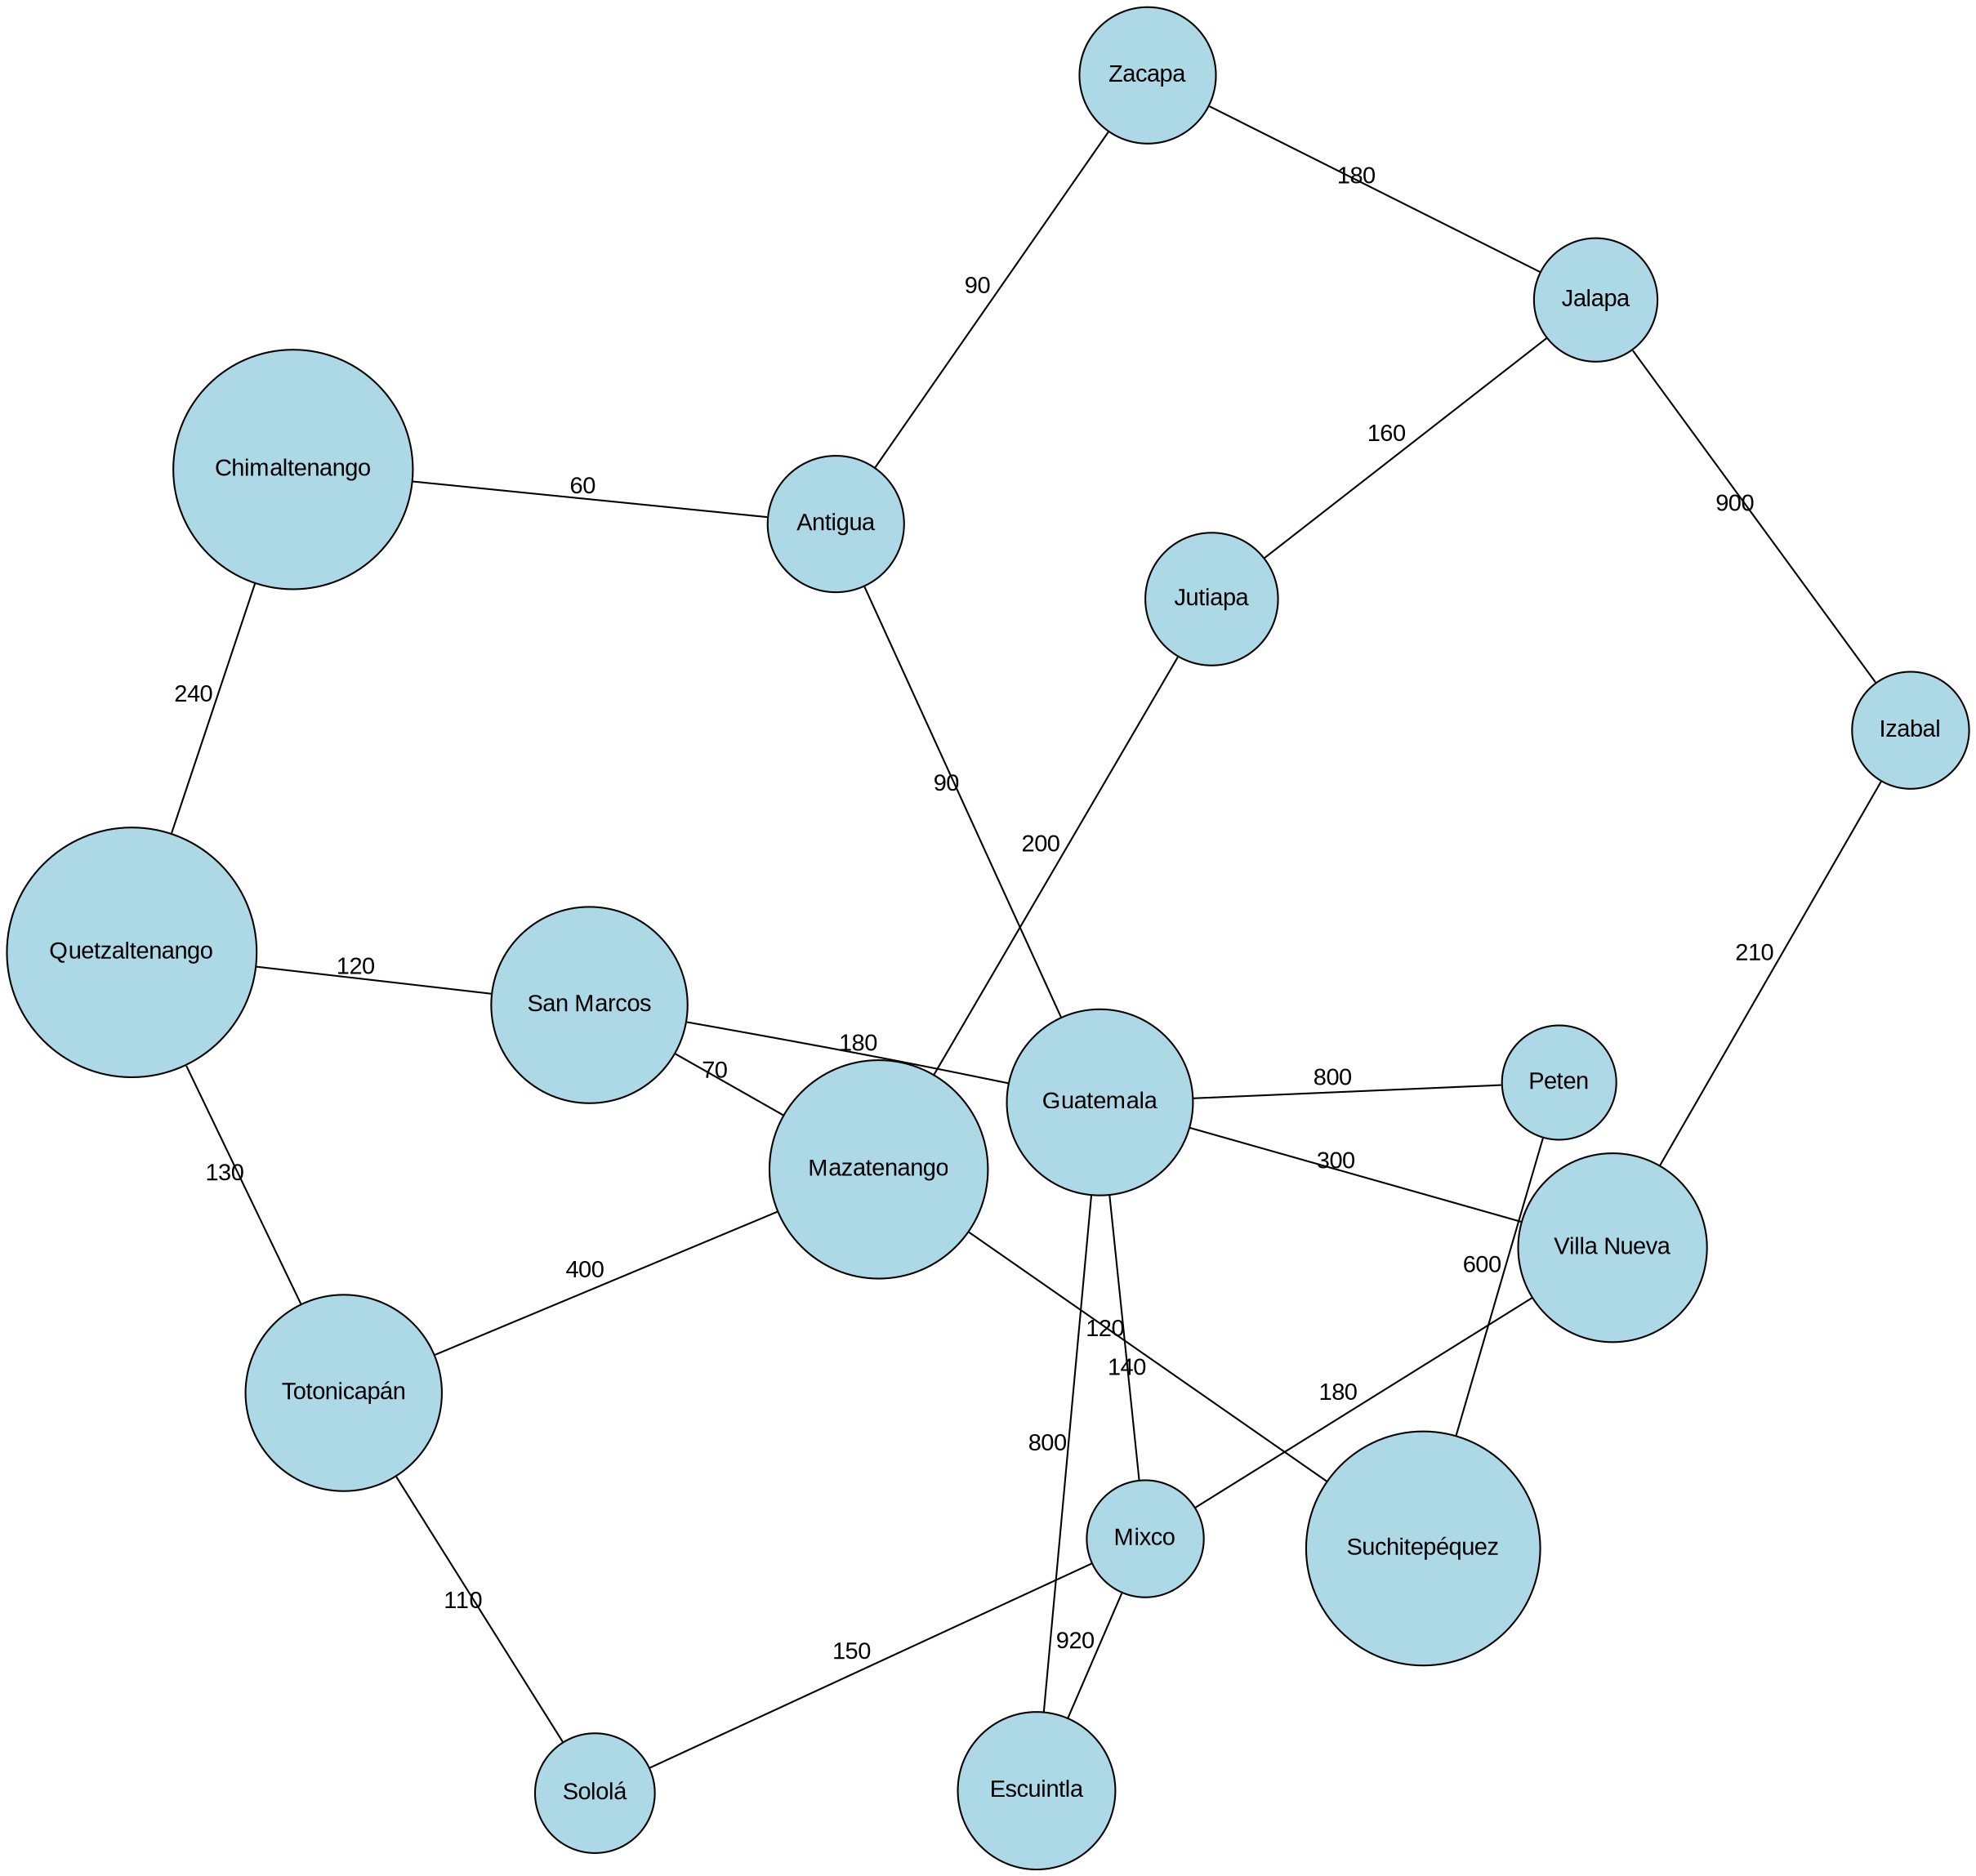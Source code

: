 graph G {
    layout=neato;
    node [fontname=Arial, shape=circle, style=filled, fillcolor=lightblue];
    edge [fontname=Arial, len=2.5];
    overlap=false;
    splines=true;
    "Guatemala";
    "Guatemala";
    "Guatemala";
    "Guatemala";
    "Villa Nueva";
    "Escuintla";
    "Guatemala";
    "Antigua";
    "Chimaltenango";
    "Quetzaltenango";
    "San Marcos";
    "Mixco";
    "Sololá";
    "Totonicapán";
    "Mazatenango";
    "San Marcos";
    "Mazatenango";
    "Jutiapa";
    "Jalapa";
    "Zacapa";
    "Villa Nueva";
    "Peten";
    "Mazatenango";
    "Izabal";
    "Guatemala" -- "Peten" [label="800"];
    "Guatemala" -- "Mixco" [label="120"];
    "Guatemala" -- "Villa Nueva" [label="300"];
    "Guatemala" -- "Escuintla" [label="800"];
    "Villa Nueva" -- "Mixco" [label="180"];
    "Escuintla" -- "Mixco" [label="920"];
    "Guatemala" -- "Antigua" [label="90"];
    "Antigua" -- "Chimaltenango" [label="60"];
    "Chimaltenango" -- "Quetzaltenango" [label="240"];
    "Quetzaltenango" -- "San Marcos" [label="120"];
    "San Marcos" -- "Guatemala" [label="180"];
    "Mixco" -- "Sololá" [label="150"];
    "Sololá" -- "Totonicapán" [label="110"];
    "Totonicapán" -- "Quetzaltenango" [label="130"];
    "Mazatenango" -- "Suchitepéquez" [label="140"];
    "San Marcos" -- "Mazatenango" [label="70"];
    "Mazatenango" -- "Jutiapa" [label="200"];
    "Jutiapa" -- "Jalapa" [label="160"];
    "Jalapa" -- "Zacapa" [label="180"];
    "Zacapa" -- "Antigua" [label="90"];
    "Villa Nueva" -- "Izabal" [label="210"];
    "Peten" -- "Suchitepéquez" [label="600"];
    "Mazatenango" -- "Totonicapán" [label="400"];
    "Izabal" -- "Jalapa" [label="900"];
}
